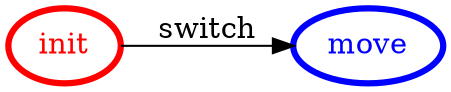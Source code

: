 /*
*
* A GraphViz DOT FSM description 
* Please use a GraphViz visualizer (like http://www.webgraphviz.com)
*  
*/

digraph finite_state_machine {
	rankdir=LR
	size="8,5"
	
	init [ color = red ][ fontcolor = red ][ penwidth = 3 ]
	move [ color = blue ][ fontcolor = blue ][ penwidth = 3 ]
	
	init -> move [ label = "switch" ][ color = black ][ fontcolor = black ]
}
